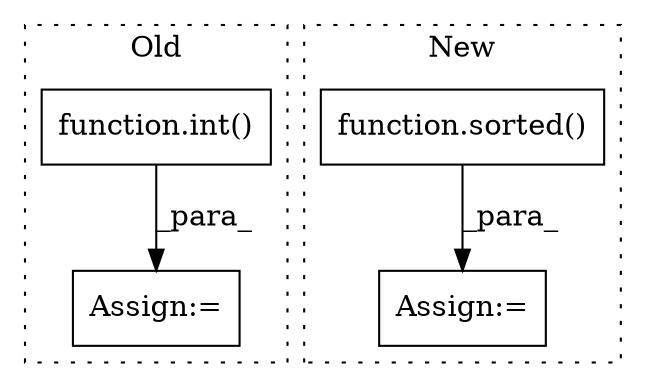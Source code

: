 digraph G {
subgraph cluster0 {
1 [label="function.int()" a="75" s="17848,17860" l="4,1" shape="box"];
4 [label="Assign:=" a="68" s="17841" l="3" shape="box"];
label = "Old";
style="dotted";
}
subgraph cluster1 {
2 [label="function.sorted()" a="75" s="22413,22427" l="7,50" shape="box"];
3 [label="Assign:=" a="68" s="22410" l="3" shape="box"];
label = "New";
style="dotted";
}
1 -> 4 [label="_para_"];
2 -> 3 [label="_para_"];
}